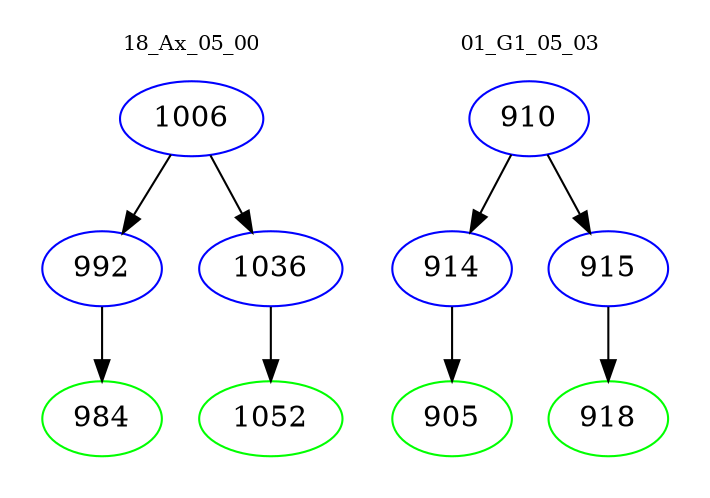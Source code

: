 digraph{
subgraph cluster_0 {
color = white
label = "18_Ax_05_00";
fontsize=10;
T0_1006 [label="1006", color="blue"]
T0_1006 -> T0_992 [color="black"]
T0_992 [label="992", color="blue"]
T0_992 -> T0_984 [color="black"]
T0_984 [label="984", color="green"]
T0_1006 -> T0_1036 [color="black"]
T0_1036 [label="1036", color="blue"]
T0_1036 -> T0_1052 [color="black"]
T0_1052 [label="1052", color="green"]
}
subgraph cluster_1 {
color = white
label = "01_G1_05_03";
fontsize=10;
T1_910 [label="910", color="blue"]
T1_910 -> T1_914 [color="black"]
T1_914 [label="914", color="blue"]
T1_914 -> T1_905 [color="black"]
T1_905 [label="905", color="green"]
T1_910 -> T1_915 [color="black"]
T1_915 [label="915", color="blue"]
T1_915 -> T1_918 [color="black"]
T1_918 [label="918", color="green"]
}
}

